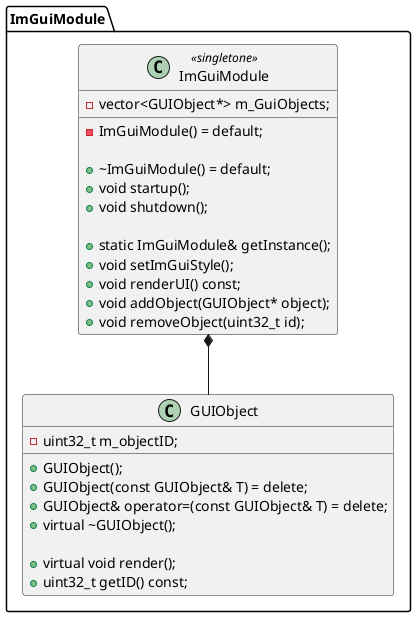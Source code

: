 @startuml

package ImGuiModule
{
    class GUIObject 
    {
        -uint32_t m_objectID;

        +GUIObject();
        +GUIObject(const GUIObject& T) = delete;
        +GUIObject& operator=(const GUIObject& T) = delete;
        +virtual ~GUIObject();

        +virtual void render();
        +uint32_t getID() const;
    }

    class ImGuiModule <<singletone>>
    {
        -vector<GUIObject*> m_GuiObjects;
        -ImGuiModule() = default;

        +~ImGuiModule() = default;
        +void startup();
        +void shutdown();

        +static ImGuiModule& getInstance();
        +void setImGuiStyle();
        +void renderUI() const;
        +void addObject(GUIObject* object);
        +void removeObject(uint32_t id);
    }

    ImGuiModule *-- GUIObject
}
@enduml